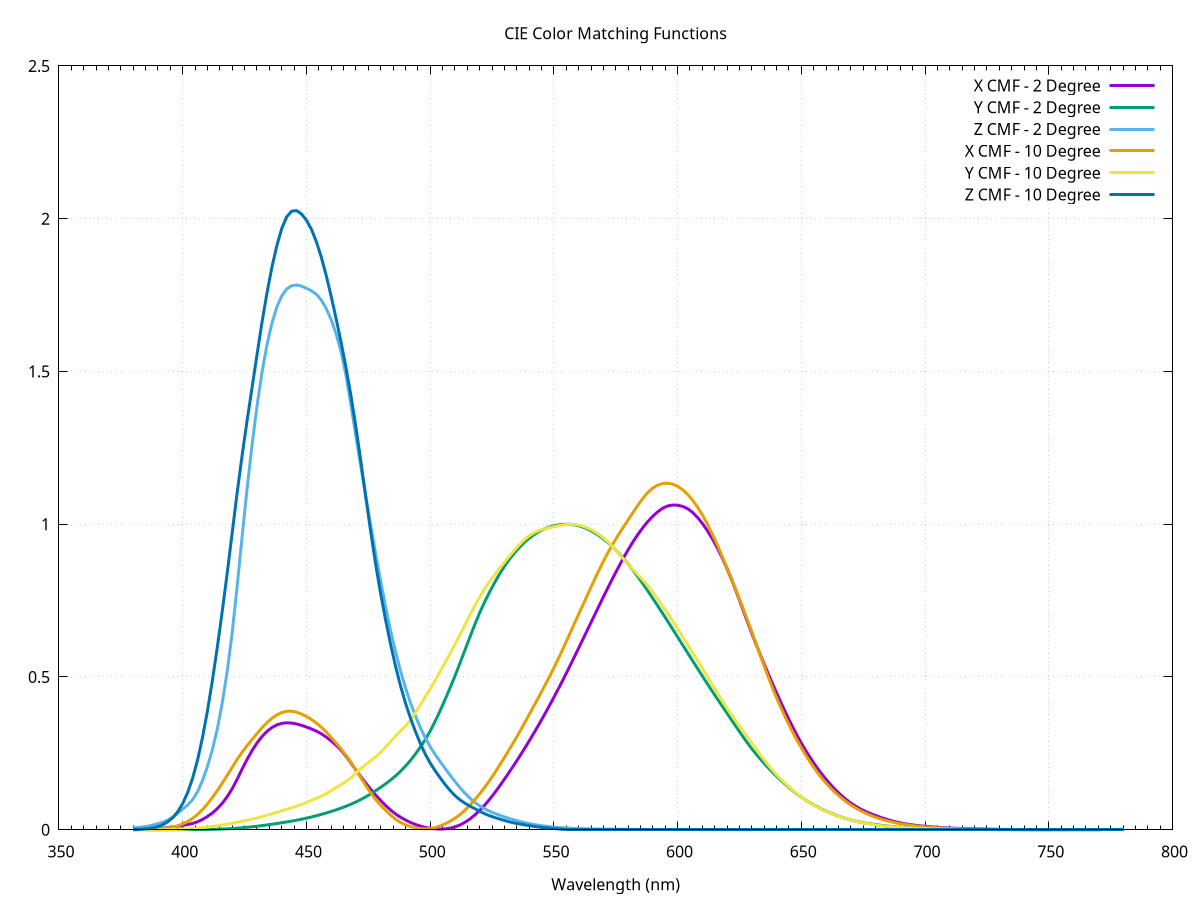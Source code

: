 set title "CIE Color Matching Functions"
set xlabel "Wavelength (nm)"
set ylabel ""
set grid
set xtics 50
set mxtics 10



set style line 1  lw 3
set style line 2  lw 3
set style line 3  lw 3
set style line 4  lw 3
set style line 5  lw 3
set style line 6  lw 3



plot  '-' with lines title "X CMF - 2 Degree" ls 1 ,  '-' with lines title "Y CMF - 2 Degree" ls 2 ,  '-' with lines title "Z CMF - 2 Degree" ls 3 ,  '-' with lines title "X CMF - 10 Degree" ls 4 ,  '-' with lines title "Y CMF - 10 Degree" ls 5 ,  '-' with lines title "Z CMF - 10 Degree" ls 6 
380 0.001368
382 0.00164233
384 0.00199576
386 0.00253539
388 0.00330083
390 0.004243
392 0.00533005
394 0.00674112
396 0.00875137
398 0.0114217
400 0.01431
402 0.0171474
404 0.020748
406 0.0262074
408 0.0338809
410 0.04351
412 0.0550226
414 0.069212
416 0.0869581
418 0.108406
420 0.13438
422 0.165396
424 0.198611
426 0.230187
428 0.258777
430 0.2839
432 0.304897
434 0.321645
436 0.334351
438 0.343121
440 0.34828
442 0.350147
444 0.349287
446 0.346373
448 0.341809
450 0.3362
452 0.330041
454 0.322887
456 0.314025
458 0.30329
460 0.2908
462 0.276721
464 0.260423
466 0.240847
468 0.218407
470 0.19536
472 0.173327
474 0.152283
476 0.132179
478 0.113275
480 0.09564
482 0.079308
484 0.064581
486 0.0518621
488 0.0411509
490 0.03201
492 0.0241444
494 0.0175404
496 0.0121618
498 0.00796724
500 0.0049
502 0.00294532
504 0.00223629
506 0.00292552
508 0.00517484
510 0.0093
512 0.0155359
514 0.0239928
516 0.0348148
518 0.047985
520 0.06327
522 0.0804622
524 0.0994565
526 0.120167
528 0.142368
530 0.1655
532 0.18914
534 0.213366
536 0.238321
538 0.263992
540 0.2904
542 0.317573
544 0.345483
546 0.374084
548 0.403378
550 0.43345
552 0.464336
554 0.495971
556 0.528296
558 0.561209
560 0.5945
562 0.627976
564 0.66157
566 0.695239
568 0.728828
570 0.7621
572 0.794826
574 0.826825
576 0.857933
578 0.887894
580 0.9163
582 0.942798
584 0.967218
586 0.989386
588 1.00909
590 1.0263
592 1.04099
594 1.05247
596 1.05979
598 1.06281
600 1.0622
602 1.05844
604 1.05098
606 1.03904
608 1.02267
610 1.0026
612 0.979331
614 0.952848
616 0.923194
618 0.890502
620 0.85445
622 0.814946
624 0.772954
626 0.729584
628 0.685602
630 0.6424
632 0.601114
634 0.561398
636 0.5226
638 0.484744
640 0.4479
642 0.412098
644 0.377533
646 0.344456
648 0.313019
650 0.2835
652 0.256118
654 0.230727
656 0.207097
658 0.185171
660 0.1649
662 0.14623
664 0.129147
666 0.11364
668 0.0996904
670 0.0874
672 0.0768043
674 0.0676866
676 0.0598068
678 0.052971
680 0.04677
682 0.0408754
684 0.0354046
686 0.0305642
688 0.0263448
690 0.0227
692 0.0195999
694 0.0169872
696 0.0147906
698 0.0129487
700 0.0113592
702 0.00993885
704 0.00867885
706 0.00758239
708 0.00662731
710 0.00579035
712 0.00505258
714 0.00440351
716 0.00383391
718 0.00333434
720 0.00289933
722 0.00252302
724 0.00219662
726 0.00191096
728 0.00166011
730 0.00143997
732 0.00124628
734 0.00107643
736 0.000928736
738 0.00080075
740 0.000690079
742 0.000594502
744 0.000512429
746 0.000442454
748 0.000382981
750 0.000332301
752 0.000288887
754 0.000251568
756 0.000219171
758 0.00019084
760 0.00016615
762 0.000144622
764 0.000125852
766 0.000109552
768 9.53944e-05
770 8.30753e-05
772 7.2313e-05
774 6.29284e-05
776 5.47703e-05
778 4.76765e-05
780 4.15099e-05
e

380 3.9e-05
382 4.69146e-05
384 5.71764e-05
386 7.23442e-05
388 9.35082e-05
390 0.00012
392 0.000151492
394 0.000191816
396 0.000246907
398 0.00031852
400 0.000396
402 0.000473024
404 0.000572219
406 0.00072456
408 0.00094116
410 0.00121
412 0.00153075
414 0.00193532
416 0.0024548
418 0.0031178
420 0.004
422 0.00515932
424 0.00654616
426 0.00808651
428 0.00976768
430 0.0116
432 0.0135827
434 0.0157151
436 0.0180074
438 0.0204539
440 0.023
442 0.0256102
444 0.0283512
446 0.0313108
448 0.0345211
450 0.038
452 0.041768
454 0.0458427
456 0.0502437
458 0.0549806
460 0.06
462 0.0652775
464 0.0709111
466 0.077016
468 0.0836668
470 0.09098
472 0.0990458
474 0.107885
476 0.117532
478 0.127993
480 0.13902
482 0.150469
484 0.162718
486 0.176243
488 0.191273
490 0.20802
492 0.226735
494 0.247481
496 0.270185
498 0.295051
500 0.323
502 0.354686
504 0.389288
506 0.42563
508 0.463394
510 0.503
512 0.544512
514 0.586965
516 0.629346
518 0.670875
520 0.71
522 0.745464
524 0.777837
526 0.80811
528 0.836307
530 0.862
532 0.884962
534 0.905443
536 0.923735
538 0.939923
540 0.954
542 0.966007
544 0.976022
546 0.984092
548 0.990313
550 0.99495
552 0.998098
554 0.999748
556 0.999857
558 0.998326
560 0.995
562 0.989743
564 0.982724
566 0.974084
568 0.963857
570 0.952
572 0.938499
574 0.923458
576 0.907006
578 0.889205
580 0.87
582 0.849392
584 0.827581
586 0.804795
588 0.781192
590 0.757
592 0.732422
594 0.707497
596 0.682219
598 0.656674
600 0.631
602 0.605314
604 0.579638
606 0.553961
608 0.528353
610 0.503
612 0.47803
614 0.453403
616 0.42908
618 0.405032
620 0.381
622 0.356827
624 0.332818
626 0.309338
628 0.286594
630 0.265
632 0.24489
634 0.226053
636 0.208162
638 0.191155
640 0.175
642 0.159646
644 0.145126
646 0.1315
648 0.118779
650 0.107
652 0.0961886
654 0.0862648
656 0.0771206
658 0.0687101
660 0.061
662 0.053955
664 0.0475497
666 0.0417587
668 0.0365638
670 0.032
672 0.0280766
674 0.024708
676 0.0218008
678 0.0192811
680 0.017
682 0.0148372
684 0.0128348
686 0.0110683
688 0.00953331
690 0.00821
692 0.00708542
694 0.00613848
696 0.00534306
698 0.0046764
700 0.004102
702 0.0035891
704 0.00313409
706 0.00273814
708 0.00239324
710 0.002091
712 0.00182458
714 0.00159019
716 0.0013845
718 0.00120409
720 0.001047
722 0.000911109
724 0.000793238
726 0.000690083
728 0.000599496
730 0.00052
732 0.000450053
734 0.000388718
736 0.000335383
738 0.000289166
740 0.0002492
742 0.000214686
744 0.000185047
746 0.000159778
748 0.000138302
750 0.00012
752 0.000104322
754 9.08459e-05
756 7.91467e-05
758 6.8916e-05
760 6e-05
762 5.22256e-05
764 4.54475e-05
766 3.9561e-05
768 3.44487e-05
770 3e-05
772 2.61136e-05
774 2.27246e-05
776 1.97786e-05
778 1.72169e-05
780 1.499e-05
e

380 0.00645
382 0.00774549
384 0.00941454
386 0.0119658
388 0.015588
390 0.02005
392 0.0252029
394 0.031897
396 0.0414377
398 0.0541199
400 0.06785
402 0.0813616
404 0.0985405
406 0.124613
408 0.161304
410 0.2074
412 0.262611
414 0.330799
416 0.416209
418 0.519695
420 0.6456
422 0.796713
424 0.959439
426 1.11537
428 1.25812
430 1.3856
432 1.4948
434 1.58488
436 1.6564
438 1.70987
440 1.74706
442 1.76962
444 1.78043
446 1.78297
448 1.7792
450 1.77211
452 1.76404
454 1.75247
456 1.73356
458 1.70594
460 1.6692
462 1.62341
464 1.56453
466 1.48611
468 1.38988
470 1.28764
472 1.18782
474 1.09015
476 0.994198
478 0.901453
480 0.81295
482 0.729445
484 0.652105
486 0.582329
488 0.520338
490 0.46518
492 0.416184
494 0.372946
496 0.334858
498 0.301338
500 0.272
502 0.246484
504 0.223453
506 0.201169
508 0.179225
510 0.1582
512 0.138376
514 0.120075
516 0.103905
518 0.0899827
520 0.07825
522 0.0686782
524 0.0607883
526 0.0539044
528 0.0477528
530 0.04216
532 0.0369356
534 0.0320887
536 0.0277118
538 0.0237872
540 0.0203
542 0.0172404
544 0.0145846
546 0.0123072
548 0.0103779
550 0.00875
552 0.0073816
554 0.0062428
556 0.0053036
558 0.0045342
560 0.0039
562 0.0033706
564 0.0029348
566 0.0025852
568 0.0023094
570 0.0021
572 0.0019482
574 0.00184093
576 0.00176627
578 0.0017112
580 0.00165
582 0.0015644
584 0.00145853
586 0.00133667
588 0.001205
590 0.0011
592 0.0010494
594 0.0010212
596 0.00096864
598 0.00088688
600 0.0008
602 0.00072368
604 0.00064544
606 0.000547867
608 0.0004354
610 0.00034
612 0.00028316
614 0.000251813
616 0.000229547
618 0.00021196
620 0.00019
622 0.00015564
624 0.000116853
626 8.61333e-05
628 6.5e-05
630 5e-05
632 3.948e-05
634 3.264e-05
636 2.76533e-05
638 2.364e-05
640 2e-05
642 1.62e-05
644 1.21333e-05
646 7.73333e-06
648 3.2e-06
650 0
652 0
654 0
656 0
658 0
660 0
662 0
664 0
666 0
668 0
670 0
672 0
674 0
676 0
678 0
680 0
682 0
684 0
686 0
688 0
690 0
692 0
694 0
696 0
698 0
700 0
702 0
704 0
706 0
708 0
710 0
712 0
714 0
716 0
718 0
720 0
722 0
724 0
726 0
728 0
730 0
732 0
734 0
736 0
738 0
740 0
742 0
744 0
746 0
748 0
750 0
752 0
754 0
756 0
758 0
760 0
762 0
764 0
766 0
768 0
770 0
772 0
774 0
776 0
778 0
780 0
e

380 0.000159952
382 0.00028749
384 0.00050455
386 0.0008645
388 0.00144616
390 0.0023616
392 0.0037645
394 0.0058581
396 0.0088996
398 0.0131989
400 0.0191097
402 0.027011
404 0.037278
406 0.050223
408 0.066038
410 0.084736
412 0.105836
414 0.128682
416 0.152893
418 0.178191
420 0.204492
422 0.230267
424 0.253793
426 0.275195
428 0.295143
430 0.314679
432 0.33357
434 0.350312
436 0.364482
438 0.375727
440 0.383734
442 0.387858
444 0.387978
446 0.384696
448 0.378709
450 0.370702
452 0.361045
454 0.349486
456 0.335893
458 0.32015
460 0.302273
462 0.283502
464 0.264263
466 0.243392
468 0.220488
470 0.195618
472 0.170222
474 0.14465
476 0.120584
478 0.099042
480 0.080507
482 0.06371
484 0.048117
486 0.034642
488 0.023876
490 0.016172
492 0.010759
494 0.006661
496 0.003982
498 0.002934
500 0.003816
502 0.006936
504 0.012147
506 0.019156
508 0.02769
510 0.037465
512 0.049114
514 0.063349
516 0.079901
518 0.098293
520 0.117749
522 0.13845
524 0.161041
526 0.185209
528 0.210538
530 0.236491
532 0.262972
534 0.290269
536 0.318361
538 0.347232
540 0.376772
542 0.406594
544 0.436517
546 0.466782
548 0.497738
550 0.529826
552 0.563426
554 0.59829
556 0.633948
558 0.669824
560 0.705224
562 0.740483
564 0.776083
566 0.811436
568 0.845879
570 0.878655
572 0.909206
574 0.937638
576 0.964283
578 0.98959
580 1.01416
582 1.0388
584 1.0629
586 1.0852
588 1.1042
590 1.11852
592 1.128
594 1.1332
596 1.1343
598 1.1312
600 1.12399
602 1.1129
604 1.098
606 1.0792
608 1.0567
610 1.03048
612 1.0008
614 0.96808
616 0.9328
618 0.89539
620 0.856297
622 0.81629
624 0.77561
626 0.73399
628 0.69129
630 0.647467
632 0.60252
634 0.55737
636 0.51324
638 0.47108
640 0.431567
642 0.39475
644 0.36019
646 0.32769
648 0.29711
650 0.268329
652 0.2413
654 0.21614
656 0.19295
658 0.17177
660 0.152568
662 0.1352
664 0.11948
666 0.10531
668 0.09261
670 0.0812606
672 0.071114
674 0.062062
676 0.05405
678 0.047006
680 0.0408508
682 0.035468
684 0.030753
686 0.026635
688 0.023052
690 0.0199413
692 0.017241
694 0.014896
696 0.012862
698 0.0111
700 0.00957688
702 0.0082581
704 0.0071163
706 0.0061306
708 0.0052819
710 0.00455263
712 0.0039258
714 0.0033859
716 0.0029208
718 0.0025202
720 0.00217496
722 0.0018773
724 0.0016205
726 0.0013992
728 0.0012087
730 0.00104476
732 0.0009036
734 0.00078187
736 0.0006769
738 0.00058637
740 0.000508258
742 0.0004408
744 0.00038249
746 0.00033211
748 0.00028858
750 0.000250969
752 0.00021847
754 0.00019035
756 0.00016597
758 0.0001448
760 0.00012639
762 0.00011037
764 9.6427e-05
766 8.4294e-05
768 7.3729e-05
770 6.45258e-05
772 5.65e-05
774 4.9498e-05
776 4.3389e-05
778 3.806e-05
780 3.34117e-05
e

380 1.7364e-05
382 3.115e-05
384 5.456e-05
386 9.33e-05
388 0.00015564
390 0.0002534
392 0.0004024
394 0.0006232
396 0.0009417
398 0.0013903
400 0.0020044
402 0.002822
404 0.00388
406 0.005209
408 0.006833
410 0.008756
412 0.010918
414 0.013237
416 0.015717
418 0.018399
420 0.021391
422 0.024598
424 0.027841
426 0.031195
428 0.034738
430 0.038676
432 0.042946
434 0.047333
436 0.051934
438 0.056822
440 0.062077
442 0.067285
444 0.072218
446 0.077272
448 0.082874
450 0.089456
452 0.096275
454 0.102829
456 0.109901
458 0.118167
460 0.128201
462 0.138323
464 0.147787
466 0.158102
468 0.170362
470 0.18519
472 0.200313
474 0.213644
476 0.22617
478 0.239025
480 0.253589
482 0.270643
484 0.288694
486 0.306469
488 0.323335
490 0.339133
492 0.358326
494 0.382464
496 0.408482
498 0.434619
500 0.460777
502 0.4882
504 0.51674
506 0.54619
508 0.57629
510 0.606741
512 0.63783
514 0.66968
516 0.70155
518 0.73257
520 0.761757
522 0.78822
524 0.81214
526 0.83412
528 0.85487
530 0.875211
532 0.89537
534 0.91465
536 0.93255
538 0.94852
540 0.961988
542 0.97223
544 0.97946
546 0.98452
548 0.98832
550 0.991761
552 0.99523
554 0.99809
556 0.99977
558 0.99971
560 0.99734
562 0.99274
564 0.9863
566 0.97798
568 0.96774
570 0.955552
572 0.940981
574 0.924158
576 0.905954
578 0.887249
580 0.868934
582 0.851519
584 0.834393
586 0.816764
588 0.797947
590 0.777405
592 0.755309
594 0.73219
596 0.708281
598 0.683621
600 0.658341
602 0.632718
604 0.606887
606 0.580781
608 0.55449
610 0.527963
612 0.501363
614 0.474935
616 0.448823
618 0.423153
620 0.398057
622 0.373951
624 0.350863
626 0.328309
628 0.305936
630 0.283493
632 0.26099
634 0.238946
636 0.217853
638 0.198072
640 0.179828
642 0.163059
644 0.147535
646 0.13317
648 0.119892
650 0.107633
652 0.096347
654 0.08601
656 0.076583
658 0.068024
660 0.060281
662 0.053292
664 0.046998
666 0.041345
668 0.0362978
670 0.0318004
672 0.0277918
674 0.0242263
676 0.0210779
678 0.0183153
680 0.0159051
682 0.0138008
684 0.0119607
686 0.0103555
688 0.0089599
690 0.0077488
692 0.0066975
694 0.005785
696 0.0049941
698 0.0043093
700 0.00371774
702 0.00320583
704 0.00276281
706 0.00238048
708 0.00205132
710 0.00176847
712 0.00152535
714 0.00131595
716 0.00113555
718 0.00098014
720 0.00084619
722 0.00073068
724 0.00063101
726 0.00054511
728 0.00047111
730 0.00040741
732 0.000352543
734 0.000305208
736 0.000264375
738 0.000229143
740 0.00019873
742 0.000172454
744 0.00014973
746 0.000130086
748 0.000113106
750 9.8428e-05
752 8.5738e-05
754 7.4751e-05
756 6.5222e-05
758 5.6942e-05
760 4.9737e-05
762 4.3464e-05
764 3.8e-05
766 3.32448e-05
768 2.9099e-05
770 2.5486e-05
772 2.23332e-05
774 1.95808e-05
776 1.71777e-05
778 1.508e-05
780 1.3249e-05
e

380 0.000704776
382 0.0012682
384 0.0022285
386 0.0038237
388 0.0064067
390 0.0104822
392 0.016747
394 0.026127
396 0.039802
398 0.05921
400 0.0860109
402 0.122
404 0.16899
406 0.22857
408 0.3019
410 0.389366
412 0.48922
414 0.59881
416 0.71658
418 0.84131
420 0.972542
422 1.1031
424 1.2249
426 1.3382
428 1.4461
430 1.55348
432 1.6589
434 1.7548
436 1.8392
438 1.9105
440 1.96728
442 2.0057
444 2.0244
446 2.0264
448 2.0153
450 1.9948
452 1.9653
454 1.9248
456 1.8741
458 1.8139
460 1.74537
462 1.6723
464 1.5956
466 1.5122
468 1.4199
470 1.31756
472 1.205
474 1.088
476 0.97383
478 0.86746
480 0.772125
482 0.68604
484 0.60685
486 0.53522
488 0.4714
490 0.415254
492 0.366399
494 0.322689
496 0.283036
498 0.247848
500 0.218502
502 0.193596
504 0.170281
506 0.148673
508 0.129096
510 0.112044
512 0.098196
514 0.087088
516 0.077744
518 0.069268
520 0.060709
522 0.052609
524 0.045954
526 0.040368
528 0.035384
530 0.030451
532 0.025862
534 0.022174
536 0.019127
538 0.016403
540 0.013676
542 0.011056
544 0.008872
546 0.00703
548 0.005453
550 0.003988
552 0.002646
554 0.001533
556 0.000711
558 0
560 0
562 0
564 0
566 0
568 0
570 0
572 0
574 0
576 0
578 0
580 0
582 0
584 0
586 0
588 0
590 0
592 0
594 0
596 0
598 0
600 0
602 0
604 0
606 0
608 0
610 0
612 0
614 0
616 0
618 0
620 0
622 0
624 0
626 0
628 0
630 0
632 0
634 0
636 0
638 0
640 0
642 0
644 0
646 0
648 0
650 0
652 0
654 0
656 0
658 0
660 0
662 0
664 0
666 0
668 0
670 0
672 0
674 0
676 0
678 0
680 0
682 0
684 0
686 0
688 0
690 0
692 0
694 0
696 0
698 0
700 0
702 0
704 0
706 0
708 0
710 0
712 0
714 0
716 0
718 0
720 0
722 0
724 0
726 0
728 0
730 0
732 0
734 0
736 0
738 0
740 0
742 0
744 0
746 0
748 0
750 0
752 0
754 0
756 0
758 0
760 0
762 0
764 0
766 0
768 0
770 0
772 0
774 0
776 0
778 0
780 0
e





